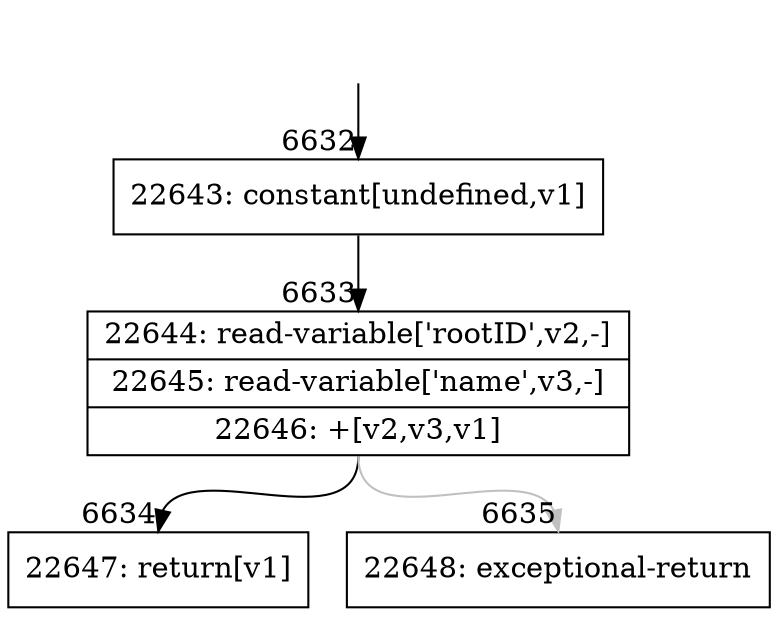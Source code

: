 digraph {
rankdir="TD"
BB_entry453[shape=none,label=""];
BB_entry453 -> BB6632 [tailport=s, headport=n, headlabel="    6632"]
BB6632 [shape=record label="{22643: constant[undefined,v1]}" ] 
BB6632 -> BB6633 [tailport=s, headport=n, headlabel="      6633"]
BB6633 [shape=record label="{22644: read-variable['rootID',v2,-]|22645: read-variable['name',v3,-]|22646: +[v2,v3,v1]}" ] 
BB6633 -> BB6634 [tailport=s, headport=n, headlabel="      6634"]
BB6633 -> BB6635 [tailport=s, headport=n, color=gray, headlabel="      6635"]
BB6634 [shape=record label="{22647: return[v1]}" ] 
BB6635 [shape=record label="{22648: exceptional-return}" ] 
//#$~ 11560
}
